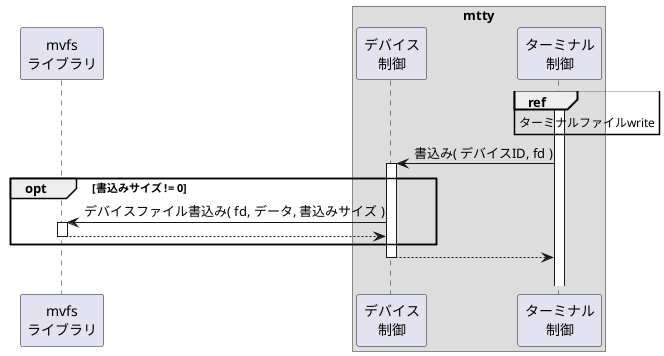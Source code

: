 @startuml

participant "mvfs\nライブラリ" as libmvfs
box "mtty"
    participant "デバイス\n制御"   as dctrl
    participant "ターミナル\n制御" as tctrl
end box

activate tctrl
ref over tctrl: ターミナルファイルwrite

dctrl <- tctrl: 書込み( デバイスID, fd )
activate dctrl


opt 書込みサイズ != 0
    libmvfs <- dctrl: デバイスファイル書込み( fd, データ, 書込みサイズ )
    activate libmvfs
    libmvfs --> dctrl:
    deactivate libmvfs
end opt

dctrl --> tctrl:
deactivate dctrl
||20||

@enduml

